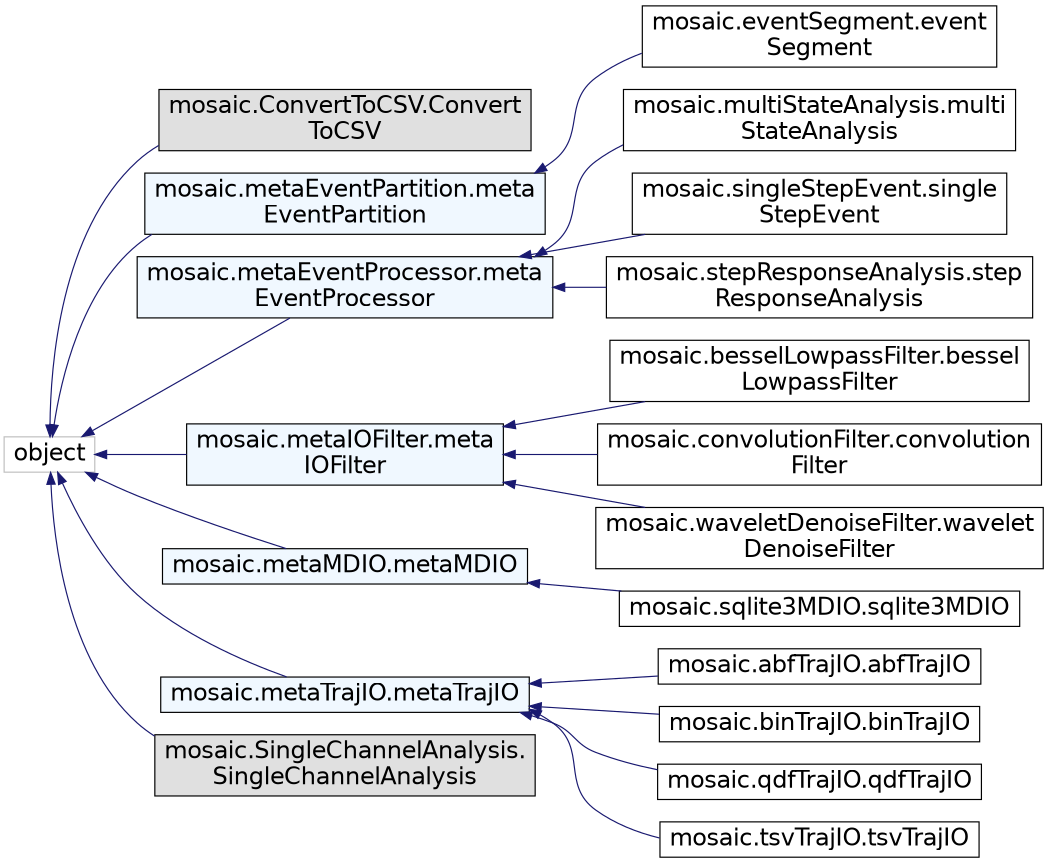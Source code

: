digraph "Graphical Class Hierarchy"
{
  graph [ dpi = 300 ];
  size="7,5.75";
  ratio="fill";
  edge [fontname="Helvetica",fontsize="20",labelfontname="Helvetica",labelfontsize="20"];
  node [fontname="Helvetica",fontsize="20",shape=record];
  rankdir="LR";
  Node1 [label="object",height=0.2,width=0.4,color="grey75", fillcolor="white", style="filled"];
  Node1 -> Node2 [dir="back",color="midnightblue",fontsize="20",style="solid",fontname="Helvetica"];
  Node2 [label="mosaic.ConvertToCSV.Convert\lToCSV",height=0.2,width=0.4,color="black", fillcolor="grey88", style="filled"];
  Node1 -> Node3 [dir="back",color="midnightblue",fontsize="20",style="solid",fontname="Helvetica"];
  Node3 [label="mosaic.metaEventPartition.meta\lEventPartition",height=0.2,width=0.4,color="black", fillcolor="aliceblue", style="filled"];
  Node3 -> Node4 [dir="back",color="midnightblue",fontsize="20",style="solid",fontname="Helvetica"];
  Node4 [label="mosaic.eventSegment.event\lSegment",height=0.2,width=0.4,color="black", fillcolor="white", style="filled"];
  Node1 -> Node5 [dir="back",color="midnightblue",fontsize="20",style="solid",fontname="Helvetica"];
  Node5 [label="mosaic.metaEventProcessor.meta\lEventProcessor",height=0.2,width=0.4,color="black", fillcolor="aliceblue", style="filled"];
  Node5 -> Node6 [dir="back",color="midnightblue",fontsize="20",style="solid",fontname="Helvetica"];
  Node6 [label="mosaic.multiStateAnalysis.multi\lStateAnalysis",height=0.2,width=0.4,color="black", fillcolor="white", style="filled"];
  Node5 -> Node7 [dir="back",color="midnightblue",fontsize="20",style="solid",fontname="Helvetica"];
  Node7 [label="mosaic.singleStepEvent.single\lStepEvent",height=0.2,width=0.4,color="black", fillcolor="white", style="filled"];
  Node5 -> Node8 [dir="back",color="midnightblue",fontsize="20",style="solid",fontname="Helvetica"];
  Node8 [label="mosaic.stepResponseAnalysis.step\lResponseAnalysis",height=0.2,width=0.4,color="black", fillcolor="white", style="filled"];
  Node1 -> Node9 [dir="back",color="midnightblue",fontsize="20",style="solid",fontname="Helvetica"];
  Node9 [label="mosaic.metaIOFilter.meta\lIOFilter",height=0.2,width=0.4,color="black", fillcolor="aliceblue", style="filled"];
  Node9 -> Node10 [dir="back",color="midnightblue",fontsize="20",style="solid",fontname="Helvetica"];
  Node10 [label="mosaic.besselLowpassFilter.bessel\lLowpassFilter",height=0.2,width=0.4,color="black", fillcolor="white", style="filled"];
  Node9 -> Node11 [dir="back",color="midnightblue",fontsize="20",style="solid",fontname="Helvetica"];
  Node11 [label="mosaic.convolutionFilter.convolution\lFilter",height=0.2,width=0.4,color="black", fillcolor="white", style="filled"];
  Node9 -> Node12 [dir="back",color="midnightblue",fontsize="20",style="solid",fontname="Helvetica"];
  Node12 [label="mosaic.waveletDenoiseFilter.wavelet\lDenoiseFilter",height=0.2,width=0.4,color="black", fillcolor="white", style="filled"];
  Node1 -> Node13 [dir="back",color="midnightblue",fontsize="20",style="solid",fontname="Helvetica"];
  Node13 [label="mosaic.metaMDIO.metaMDIO",height=0.2,width=0.4,color="black", fillcolor="aliceblue", style="filled"];
  Node13 -> Node14 [dir="back",color="midnightblue",fontsize="20",style="solid",fontname="Helvetica"];
  Node14 [label="mosaic.sqlite3MDIO.sqlite3MDIO",height=0.2,width=0.4,color="black", fillcolor="white", style="filled"];
  Node1 -> Node15 [dir="back",color="midnightblue",fontsize="20",style="solid",fontname="Helvetica"];
  Node15 [label="mosaic.metaTrajIO.metaTrajIO",height=0.2,width=0.4,color="black", fillcolor="aliceblue", style="filled"];
  Node15 -> Node16 [dir="back",color="midnightblue",fontsize="20",style="solid",fontname="Helvetica"];
  Node16 [label="mosaic.abfTrajIO.abfTrajIO",height=0.2,width=0.4,color="black", fillcolor="white", style="filled"];
  Node15 -> Node17 [dir="back",color="midnightblue",fontsize="20",style="solid",fontname="Helvetica"];
  Node17 [label="mosaic.binTrajIO.binTrajIO",height=0.2,width=0.4,color="black", fillcolor="white", style="filled"];
  Node15 -> Node18 [dir="back",color="midnightblue",fontsize="20",style="solid",fontname="Helvetica"];
  Node18 [label="mosaic.qdfTrajIO.qdfTrajIO",height=0.2,width=0.4,color="black", fillcolor="white", style="filled"];
  Node15 -> Node19 [dir="back",color="midnightblue",fontsize="20",style="solid",fontname="Helvetica"];
  Node19 [label="mosaic.tsvTrajIO.tsvTrajIO",height=0.2,width=0.4,color="black", fillcolor="white", style="filled"];
  Node1 -> Node20 [dir="back",color="midnightblue",fontsize="20",style="solid",fontname="Helvetica"];
  Node20 [label="mosaic.SingleChannelAnalysis.\lSingleChannelAnalysis",height=0.2,width=0.4,color="black", fillcolor="grey88", style="filled"];
}
